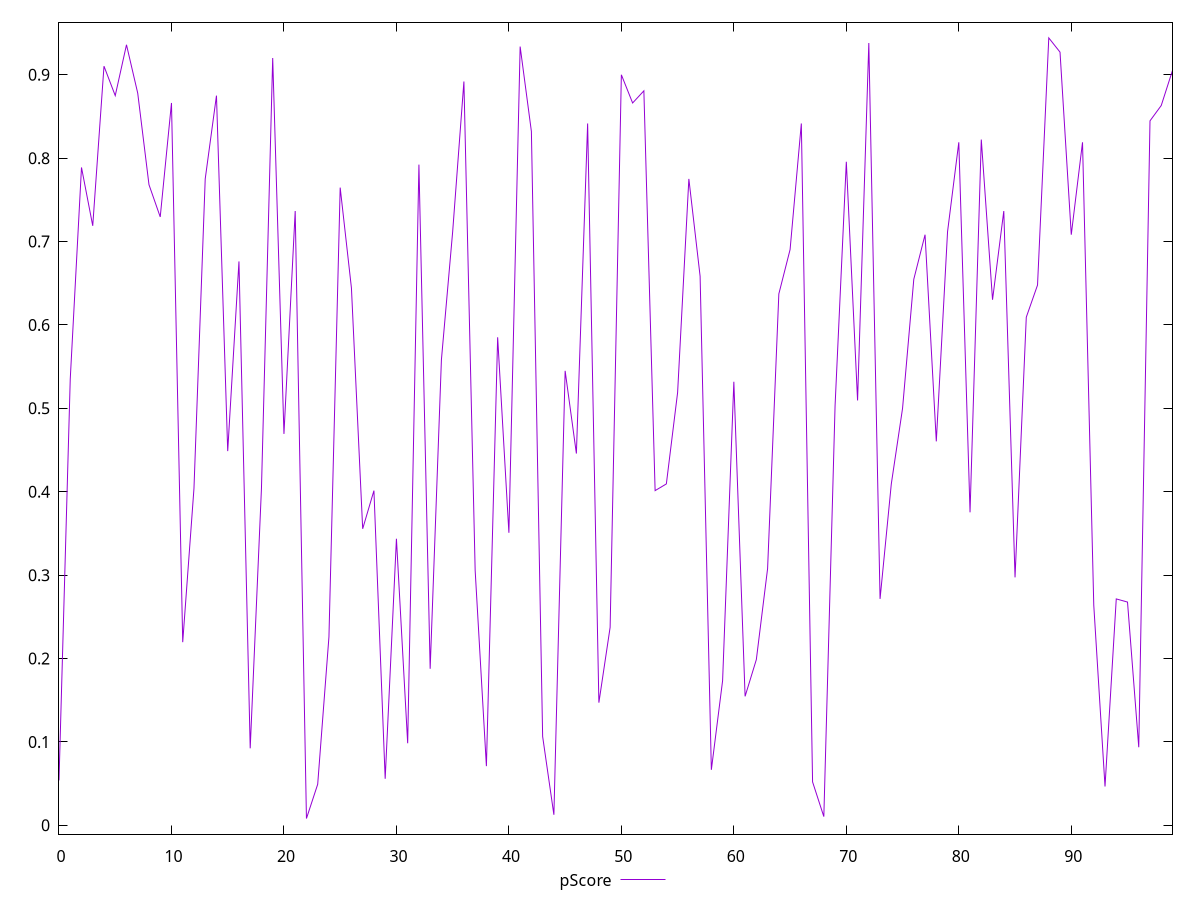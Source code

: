 reset

$pScore <<EOF
0 0.05388326745390176
1 0.5351352070767481
2 0.7888615069358331
3 0.718885806527682
4 0.9103315083106516
5 0.8750031487270525
6 0.9359735164535741
7 0.87789226551287
8 0.7681878250731414
9 0.729533210464441
10 0.8661807692318217
11 0.21958198519201366
12 0.404008499025749
13 0.7751195125370771
14 0.8750031487270525
15 0.4487066999006886
16 0.6761675307336696
17 0.09228658454038902
18 0.404008499025749
19 0.9201414214854053
20 0.4693658233953647
21 0.7366129745608316
22 0.008132019417942393
23 0.04919982150327307
24 0.22591689812763605
25 0.7647085167286634
26 0.6442687984389659
27 0.3555676813469126
28 0.4013331823955296
29 0.05580641992045687
30 0.34365336088889015
31 0.09841712875205433
32 0.7922688204000142
33 0.18767306947280848
34 0.5582136495838276
35 0.7117738731402565
36 0.8919266564395804
37 0.3056787433962811
38 0.07092884010835193
39 0.5851992986610011
40 0.3507606847241942
41 0.9338195705791867
42 0.8320497149979514
43 0.1064786379217354
44 0.012629255421541974
45 0.5449611224858608
46 0.4458095268025519
47 0.8416120845728439
48 0.14706259471706262
49 0.2374218621946299
50 0.8999999314038525
51 0.8661807692318217
52 0.8807546627337206
53 0.4013331823955296
54 0.409401098508325
55 0.5189858642621117
56 0.7751195125370771
57 0.6584122022344121
58 0.06655242552146995
59 0.17345394209339937
60 0.5318822741887669
61 0.15464302035329736
62 0.1987210315527559
63 0.307806107739294
64 0.6372240415920895
65 0.6904073927628243
66 0.8416120845728439
67 0.05202913455553021
68 0.010413382193359577
69 0.503133613239148
70 0.795663849858528
71 0.5094379778661642
72 0.9380906492677474
73 0.27147506194689225
74 0.409401098508325
75 0.5
76 0.6548703506827236
77 0.7082150184963892
78 0.46043119784053105
79 0.7117738731402565
80 0.8190416833256263
81 0.3753498125355668
82 0.8223197362923028
83 0.6302002836699874
84 0.7366129745608316
85 0.29729948978425963
86 0.6092762454579469
87 0.6477983503496898
88 0.944218276513489
89 0.92714006627535
90 0.7082150184963892
91 0.8190416833256263
92 0.26395071099972167
93 0.046530917357135215
94 0.27147506194689225
95 0.2676885950757872
96 0.09361426987673704
97 0.8447597629968958
98 0.8631900779561363
99 0.9052291271759552
EOF

set key outside below
set xrange [0:99]
set yrange [-0.01058970572396854:0.9629400016554]
set trange [-0.01058970572396854:0.9629400016554]
set terminal svg size 640, 500 enhanced background rgb 'white'
set output "report_00013_2021-02-09T12-04-24.940Z/max-potential-fid/samples/pages+cached+noadtech/pScore/values.svg"

plot $pScore title "pScore" with line

reset

